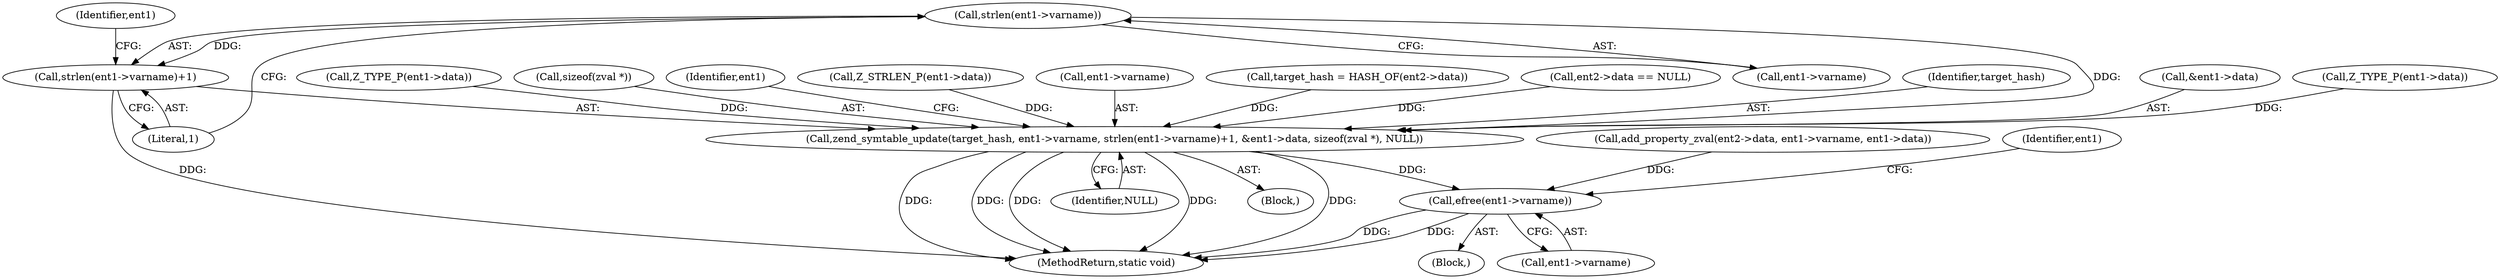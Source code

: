 digraph "0_php-src_698a691724c0a949295991e5df091ce16f899e02?w=1@API" {
"1000501" [label="(Call,strlen(ent1->varname))"];
"1000495" [label="(Call,zend_symtable_update(target_hash, ent1->varname, strlen(ent1->varname)+1, &ent1->data, sizeof(zval *), NULL))"];
"1000513" [label="(Call,efree(ent1->varname))"];
"1000500" [label="(Call,strlen(ent1->varname)+1)"];
"1000505" [label="(Literal,1)"];
"1000335" [label="(Call,target_hash = HASH_OF(ent2->data))"];
"1000514" [label="(Call,ent1->varname)"];
"1000306" [label="(Call,ent2->data == NULL)"];
"1000500" [label="(Call,strlen(ent1->varname)+1)"];
"1000496" [label="(Identifier,target_hash)"];
"1000508" [label="(Identifier,ent1)"];
"1000501" [label="(Call,strlen(ent1->varname))"];
"1000506" [label="(Call,&ent1->data)"];
"1000577" [label="(MethodReturn,static void)"];
"1000356" [label="(Call,Z_TYPE_P(ent1->data))"];
"1000494" [label="(Block,)"];
"1000495" [label="(Call,zend_symtable_update(target_hash, ent1->varname, strlen(ent1->varname)+1, &ent1->data, sizeof(zval *), NULL))"];
"1000255" [label="(Call,Z_TYPE_P(ent1->data))"];
"1000513" [label="(Call,efree(ent1->varname))"];
"1000502" [label="(Call,ent1->varname)"];
"1000479" [label="(Call,add_property_zval(ent2->data, ent1->varname, ent1->data))"];
"1000510" [label="(Call,sizeof(zval *))"];
"1000515" [label="(Identifier,ent1)"];
"1000529" [label="(Identifier,ent1)"];
"1000512" [label="(Identifier,NULL)"];
"1000362" [label="(Call,Z_STRLEN_P(ent1->data))"];
"1000497" [label="(Call,ent1->varname)"];
"1000345" [label="(Block,)"];
"1000501" -> "1000500"  [label="AST: "];
"1000501" -> "1000502"  [label="CFG: "];
"1000502" -> "1000501"  [label="AST: "];
"1000505" -> "1000501"  [label="CFG: "];
"1000501" -> "1000495"  [label="DDG: "];
"1000501" -> "1000500"  [label="DDG: "];
"1000495" -> "1000494"  [label="AST: "];
"1000495" -> "1000512"  [label="CFG: "];
"1000496" -> "1000495"  [label="AST: "];
"1000497" -> "1000495"  [label="AST: "];
"1000500" -> "1000495"  [label="AST: "];
"1000506" -> "1000495"  [label="AST: "];
"1000510" -> "1000495"  [label="AST: "];
"1000512" -> "1000495"  [label="AST: "];
"1000515" -> "1000495"  [label="CFG: "];
"1000495" -> "1000577"  [label="DDG: "];
"1000495" -> "1000577"  [label="DDG: "];
"1000495" -> "1000577"  [label="DDG: "];
"1000495" -> "1000577"  [label="DDG: "];
"1000495" -> "1000577"  [label="DDG: "];
"1000335" -> "1000495"  [label="DDG: "];
"1000356" -> "1000495"  [label="DDG: "];
"1000255" -> "1000495"  [label="DDG: "];
"1000362" -> "1000495"  [label="DDG: "];
"1000306" -> "1000495"  [label="DDG: "];
"1000495" -> "1000513"  [label="DDG: "];
"1000513" -> "1000345"  [label="AST: "];
"1000513" -> "1000514"  [label="CFG: "];
"1000514" -> "1000513"  [label="AST: "];
"1000529" -> "1000513"  [label="CFG: "];
"1000513" -> "1000577"  [label="DDG: "];
"1000513" -> "1000577"  [label="DDG: "];
"1000479" -> "1000513"  [label="DDG: "];
"1000500" -> "1000505"  [label="CFG: "];
"1000505" -> "1000500"  [label="AST: "];
"1000508" -> "1000500"  [label="CFG: "];
"1000500" -> "1000577"  [label="DDG: "];
}
